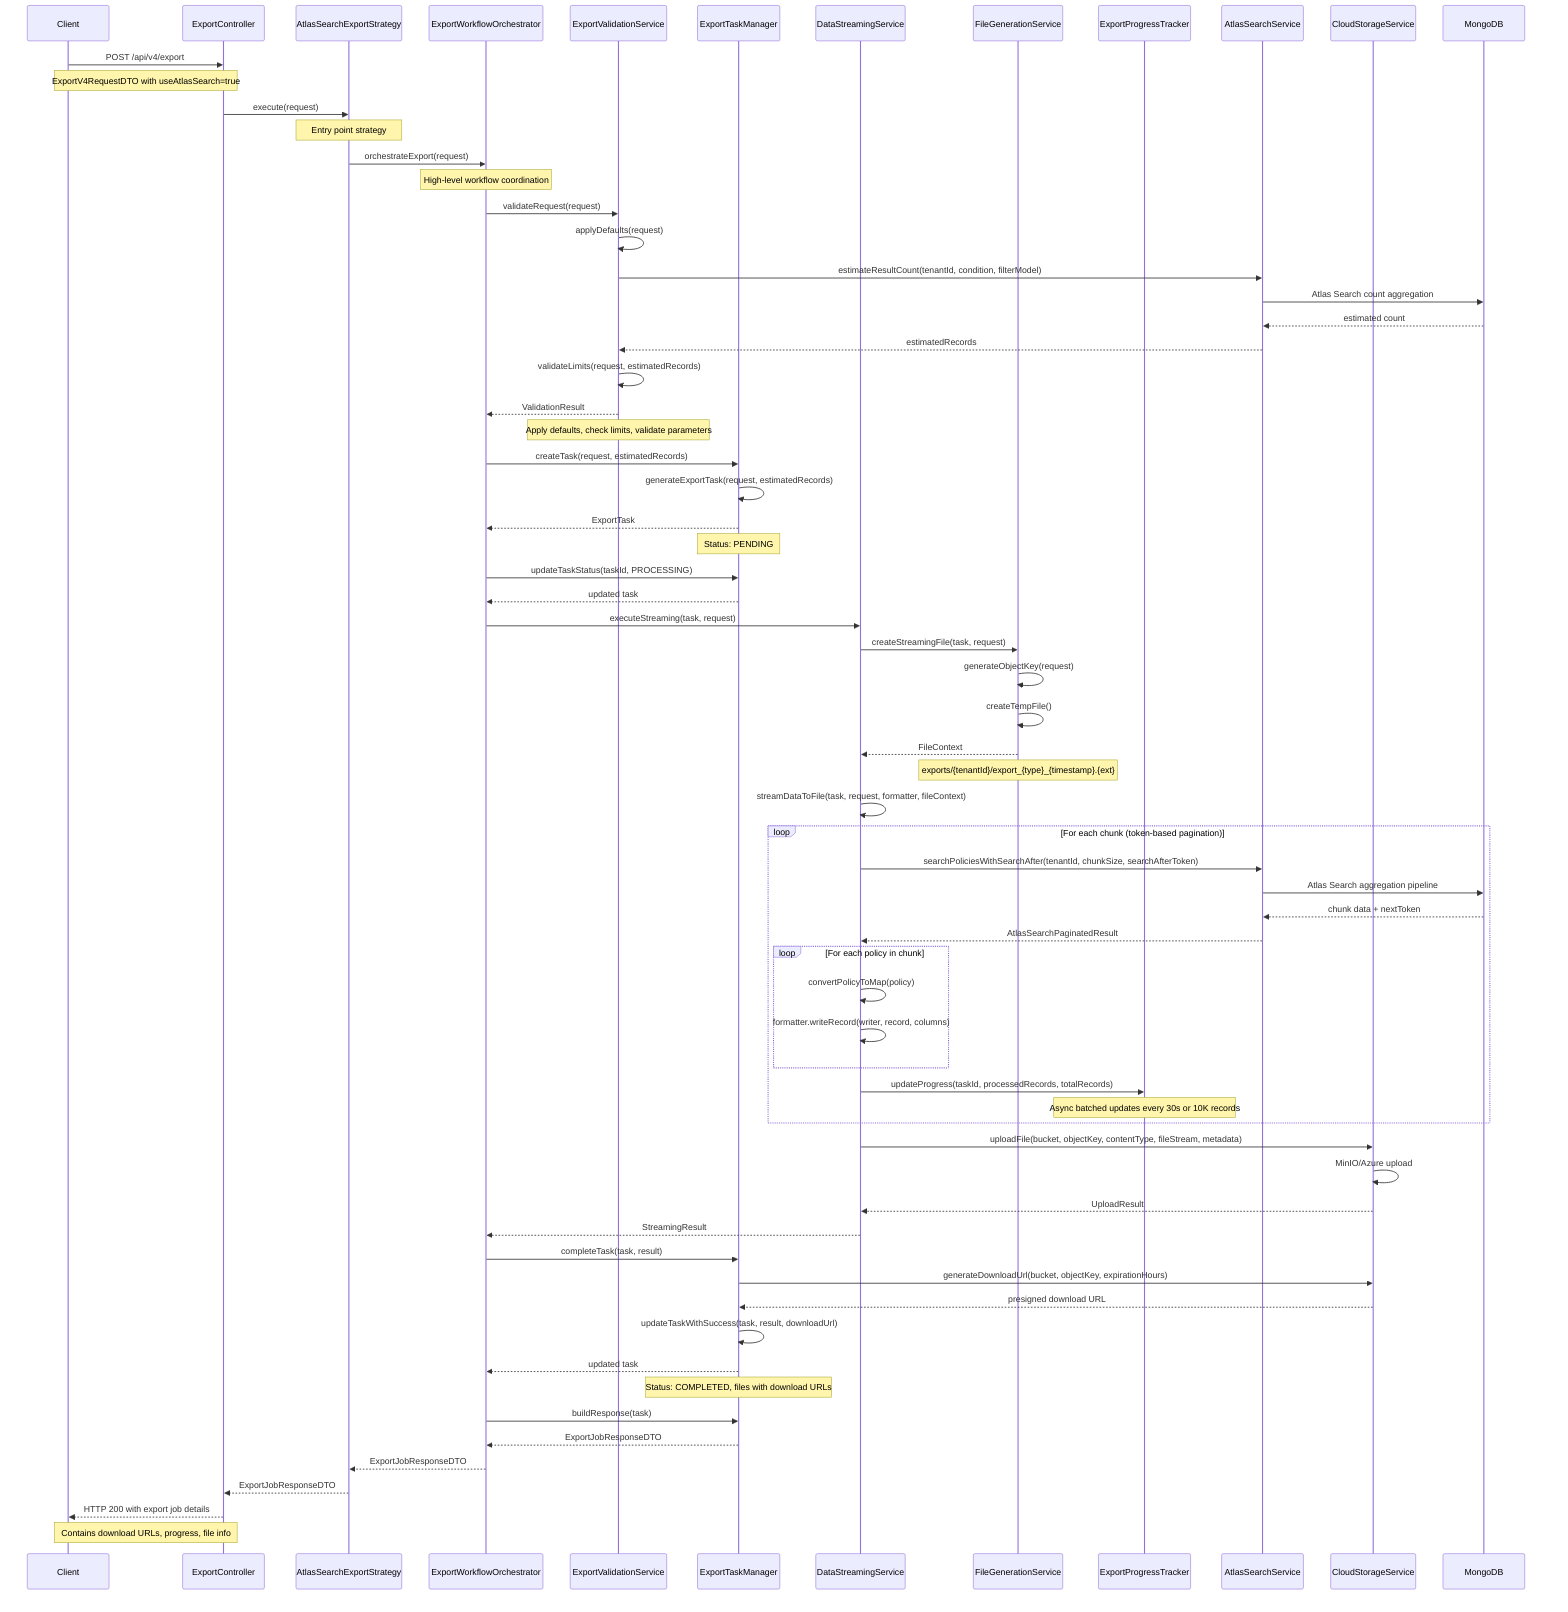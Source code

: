 sequenceDiagram
    participant Client
    participant ExportController
    participant AtlasSearchExportStrategy
    participant ExportWorkflowOrchestrator
    participant ExportValidationService
    participant ExportTaskManager
    participant DataStreamingService
    participant FileGenerationService
    participant ExportProgressTracker
    participant AtlasSearchService
    participant CloudStorageService
    participant MongoDB

    Client->>ExportController: POST /api/v4/export
    Note over Client,ExportController: ExportV4RequestDTO with useAtlasSearch=true

    ExportController->>AtlasSearchExportStrategy: execute(request)
    Note over AtlasSearchExportStrategy: Entry point strategy

    %% Step 1: Delegate to Orchestrator
    AtlasSearchExportStrategy->>ExportWorkflowOrchestrator: orchestrateExport(request)
    Note over ExportWorkflowOrchestrator: High-level workflow coordination

    %% Step 2: Configuration & Validation
    ExportWorkflowOrchestrator->>ExportValidationService: validateRequest(request)
    ExportValidationService->>ExportValidationService: applyDefaults(request)
    ExportValidationService->>AtlasSearchService: estimateResultCount(tenantId, condition, filterModel)
    AtlasSearchService->>MongoDB: Atlas Search count aggregation
    MongoDB-->>AtlasSearchService: estimated count
    AtlasSearchService-->>ExportValidationService: estimatedRecords
    ExportValidationService->>ExportValidationService: validateLimits(request, estimatedRecords)
    ExportValidationService-->>ExportWorkflowOrchestrator: ValidationResult
    Note over ExportValidationService: Apply defaults, check limits, validate parameters

    %% Step 3: Create Export Task
    ExportWorkflowOrchestrator->>ExportTaskManager: createTask(request, estimatedRecords)
    ExportTaskManager->>ExportTaskManager: generateExportTask(request, estimatedRecords)
    ExportTaskManager-->>ExportWorkflowOrchestrator: ExportTask
    Note over ExportTaskManager: Status: PENDING

    %% Step 4: Update Task Status
    ExportWorkflowOrchestrator->>ExportTaskManager: updateTaskStatus(taskId, PROCESSING)
    ExportTaskManager-->>ExportWorkflowOrchestrator: updated task

    %% Step 5: Execute Data Streaming
    ExportWorkflowOrchestrator->>DataStreamingService: executeStreaming(task, request)

    %% Step 5.1: Create File Context
    DataStreamingService->>FileGenerationService: createStreamingFile(task, request)
    FileGenerationService->>FileGenerationService: generateObjectKey(request)
    FileGenerationService->>FileGenerationService: createTempFile()
    FileGenerationService-->>DataStreamingService: FileContext
    Note over FileGenerationService: exports/{tenantId}/export_{type}_{timestamp}.{ext}

    %% Step 5.2: Stream Data to File
    DataStreamingService->>DataStreamingService: streamDataToFile(task, request, formatter, fileContext)

    %% Step 5.2.1: Chunked Data Retrieval Loop
    loop For each chunk (token-based pagination)
        DataStreamingService->>AtlasSearchService: searchPoliciesWithSearchAfter(tenantId, chunkSize, searchAfterToken)
        AtlasSearchService->>MongoDB: Atlas Search aggregation pipeline
        MongoDB-->>AtlasSearchService: chunk data + nextToken
        AtlasSearchService-->>DataStreamingService: AtlasSearchPaginatedResult

        loop For each policy in chunk
            DataStreamingService->>DataStreamingService: convertPolicyToMap(policy)
            DataStreamingService->>DataStreamingService: formatter.writeRecord(writer, record, columns)
        end

        DataStreamingService->>ExportProgressTracker: updateProgress(taskId, processedRecords, totalRecords)
        Note over ExportProgressTracker: Async batched updates every 30s or 10K records
    end

    %% Step 5.3: Upload to Storage
    DataStreamingService->>CloudStorageService: uploadFile(bucket, objectKey, contentType, fileStream, metadata)
    CloudStorageService->>CloudStorageService: MinIO/Azure upload
    CloudStorageService-->>DataStreamingService: UploadResult
    DataStreamingService-->>ExportWorkflowOrchestrator: StreamingResult

    %% Step 6: Complete Task
    ExportWorkflowOrchestrator->>ExportTaskManager: completeTask(task, result)
    ExportTaskManager->>CloudStorageService: generateDownloadUrl(bucket, objectKey, expirationHours)
    CloudStorageService-->>ExportTaskManager: presigned download URL
    ExportTaskManager->>ExportTaskManager: updateTaskWithSuccess(task, result, downloadUrl)
    ExportTaskManager-->>ExportWorkflowOrchestrator: updated task
    Note over ExportTaskManager: Status: COMPLETED, files with download URLs

    %% Step 7: Build Response
    ExportWorkflowOrchestrator->>ExportTaskManager: buildResponse(task)
    ExportTaskManager-->>ExportWorkflowOrchestrator: ExportJobResponseDTO
    ExportWorkflowOrchestrator-->>AtlasSearchExportStrategy: ExportJobResponseDTO
    AtlasSearchExportStrategy-->>ExportController: ExportJobResponseDTO
    ExportController-->>Client: HTTP 200 with export job details
    Note over Client,ExportController: Contains download URLs, progress, file info